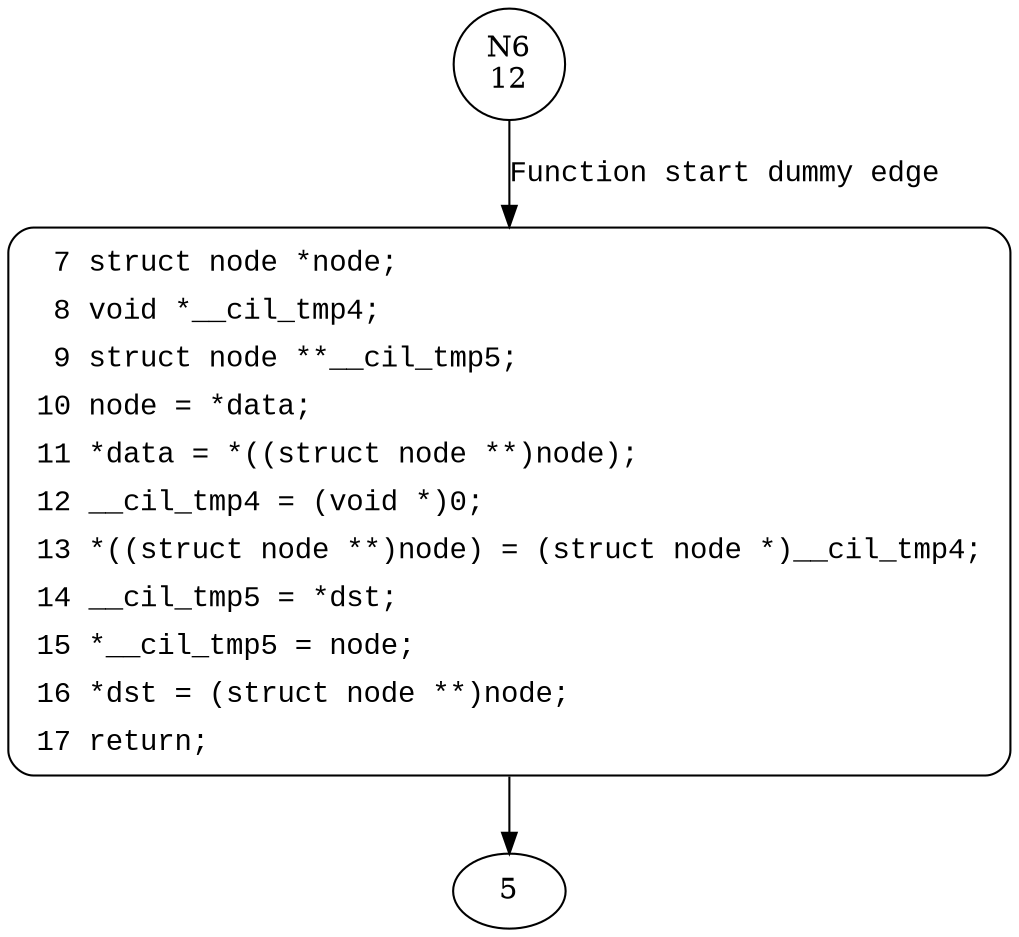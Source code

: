 digraph merge_single_node {
6 [shape="circle" label="N6\n12"]
7 [shape="circle" label="N7\n11"]
7 [style="filled,bold" penwidth="1" fillcolor="white" fontname="Courier New" shape="Mrecord" label=<<table border="0" cellborder="0" cellpadding="3" bgcolor="white"><tr><td align="right">7</td><td align="left">struct node *node;</td></tr><tr><td align="right">8</td><td align="left">void *__cil_tmp4;</td></tr><tr><td align="right">9</td><td align="left">struct node **__cil_tmp5;</td></tr><tr><td align="right">10</td><td align="left">node = *data;</td></tr><tr><td align="right">11</td><td align="left">*data = *((struct node **)node);</td></tr><tr><td align="right">12</td><td align="left">__cil_tmp4 = (void *)0;</td></tr><tr><td align="right">13</td><td align="left">*((struct node **)node) = (struct node *)__cil_tmp4;</td></tr><tr><td align="right">14</td><td align="left">__cil_tmp5 = *dst;</td></tr><tr><td align="right">15</td><td align="left">*__cil_tmp5 = node;</td></tr><tr><td align="right">16</td><td align="left">*dst = (struct node **)node;</td></tr><tr><td align="right">17</td><td align="left">return;</td></tr></table>>]
7 -> 5[label=""]
6 -> 7 [label="Function start dummy edge" fontname="Courier New"]
}